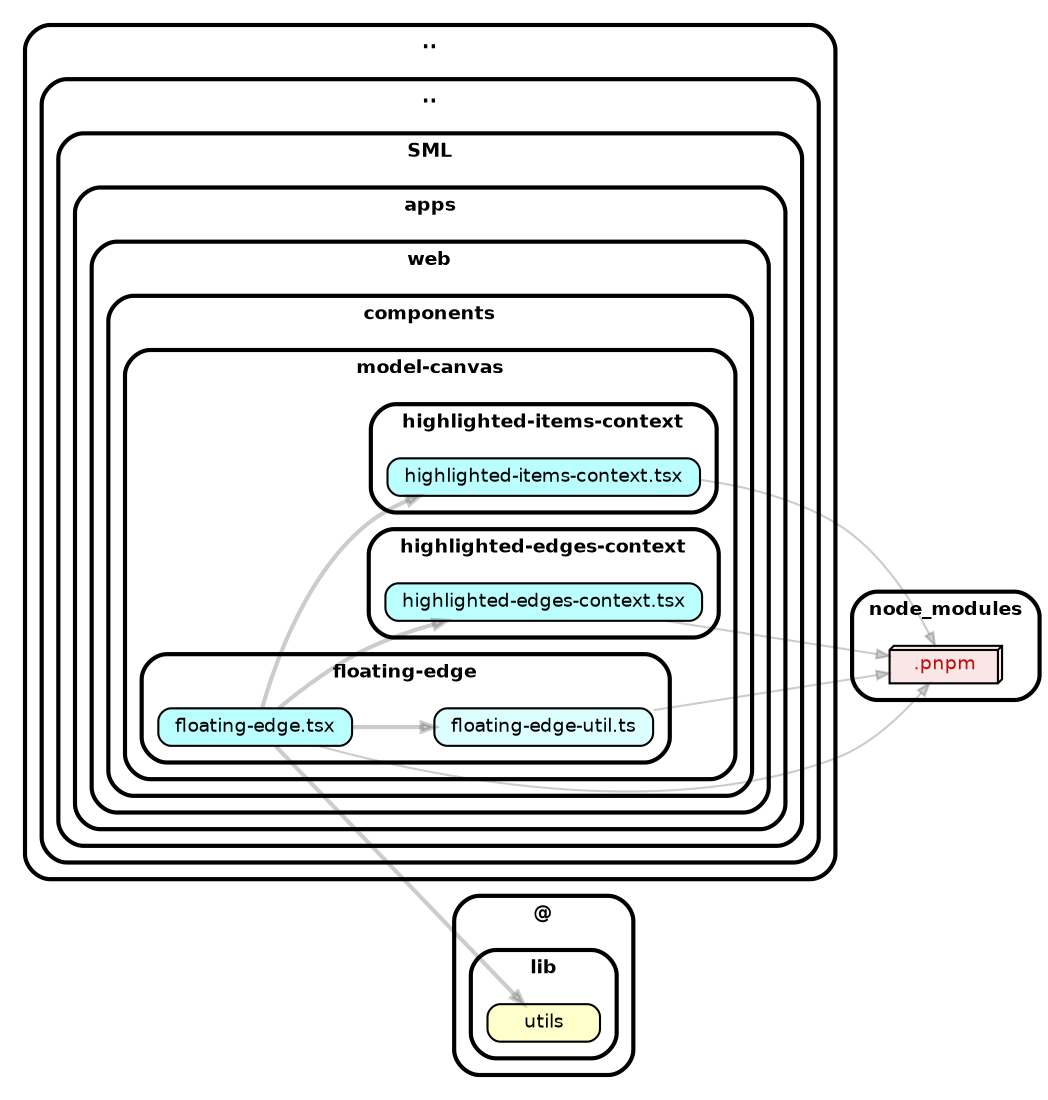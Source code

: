 strict digraph "dependency-cruiser output"{
    rankdir="LR" splines="true" overlap="false" nodesep="0.16" ranksep="0.18" fontname="Helvetica-bold" fontsize="9" style="rounded,bold,filled" fillcolor="#ffffff" compound="true"
    node [shape="box" style="rounded, filled" height="0.2" color="black" fillcolor="#ffffcc" fontcolor="black" fontname="Helvetica" fontsize="9"]
    edge [arrowhead="normal" arrowsize="0.6" penwidth="2.0" color="#00000033" fontname="Helvetica" fontsize="9"]

    subgraph "cluster_.." {label=".." subgraph "cluster_../.." {label=".." subgraph "cluster_../../SML" {label="SML" subgraph "cluster_../../SML/apps" {label="apps" subgraph "cluster_../../SML/apps/web" {label="web" subgraph "cluster_../../SML/apps/web/components" {label="components" subgraph "cluster_../../SML/apps/web/components/model-canvas" {label="model-canvas" subgraph "cluster_../../SML/apps/web/components/model-canvas/floating-edge" {label="floating-edge" "../../SML/apps/web/components/model-canvas/floating-edge/floating-edge-util.ts" [label=<floating-edge-util.ts> tooltip="floating-edge-util.ts" URL="../../SML/apps/web/components/model-canvas/floating-edge/floating-edge-util.ts" fillcolor="#ddfeff"] } } } } } } } }
    "../../SML/apps/web/components/model-canvas/floating-edge/floating-edge-util.ts" -> "node_modules/.pnpm" [penwidth="1.0"]
    subgraph "cluster_.." {label=".." subgraph "cluster_../.." {label=".." subgraph "cluster_../../SML" {label="SML" subgraph "cluster_../../SML/apps" {label="apps" subgraph "cluster_../../SML/apps/web" {label="web" subgraph "cluster_../../SML/apps/web/components" {label="components" subgraph "cluster_../../SML/apps/web/components/model-canvas" {label="model-canvas" subgraph "cluster_../../SML/apps/web/components/model-canvas/floating-edge" {label="floating-edge" "../../SML/apps/web/components/model-canvas/floating-edge/floating-edge.tsx" [label=<floating-edge.tsx> tooltip="floating-edge.tsx" URL="../../SML/apps/web/components/model-canvas/floating-edge/floating-edge.tsx" fillcolor="#bbfeff"] } } } } } } } }
    "../../SML/apps/web/components/model-canvas/floating-edge/floating-edge.tsx" -> "../../SML/apps/web/components/model-canvas/highlighted-edges-context/highlighted-edges-context.tsx"
    "../../SML/apps/web/components/model-canvas/floating-edge/floating-edge.tsx" -> "../../SML/apps/web/components/model-canvas/highlighted-items-context/highlighted-items-context.tsx"
    "../../SML/apps/web/components/model-canvas/floating-edge/floating-edge.tsx" -> "../../SML/apps/web/components/model-canvas/floating-edge/floating-edge-util.ts"
    "../../SML/apps/web/components/model-canvas/floating-edge/floating-edge.tsx" -> "@/lib/utils"
    "../../SML/apps/web/components/model-canvas/floating-edge/floating-edge.tsx" -> "node_modules/.pnpm" [penwidth="1.0"]
    subgraph "cluster_.." {label=".." subgraph "cluster_../.." {label=".." subgraph "cluster_../../SML" {label="SML" subgraph "cluster_../../SML/apps" {label="apps" subgraph "cluster_../../SML/apps/web" {label="web" subgraph "cluster_../../SML/apps/web/components" {label="components" subgraph "cluster_../../SML/apps/web/components/model-canvas" {label="model-canvas" subgraph "cluster_../../SML/apps/web/components/model-canvas/highlighted-edges-context" {label="highlighted-edges-context" "../../SML/apps/web/components/model-canvas/highlighted-edges-context/highlighted-edges-context.tsx" [label=<highlighted-edges-context.tsx> tooltip="highlighted-edges-context.tsx" URL="../../SML/apps/web/components/model-canvas/highlighted-edges-context/highlighted-edges-context.tsx" fillcolor="#bbfeff"] } } } } } } } }
    "../../SML/apps/web/components/model-canvas/highlighted-edges-context/highlighted-edges-context.tsx" -> "node_modules/.pnpm" [penwidth="1.0"]
    subgraph "cluster_.." {label=".." subgraph "cluster_../.." {label=".." subgraph "cluster_../../SML" {label="SML" subgraph "cluster_../../SML/apps" {label="apps" subgraph "cluster_../../SML/apps/web" {label="web" subgraph "cluster_../../SML/apps/web/components" {label="components" subgraph "cluster_../../SML/apps/web/components/model-canvas" {label="model-canvas" subgraph "cluster_../../SML/apps/web/components/model-canvas/highlighted-items-context" {label="highlighted-items-context" "../../SML/apps/web/components/model-canvas/highlighted-items-context/highlighted-items-context.tsx" [label=<highlighted-items-context.tsx> tooltip="highlighted-items-context.tsx" URL="../../SML/apps/web/components/model-canvas/highlighted-items-context/highlighted-items-context.tsx" fillcolor="#bbfeff"] } } } } } } } }
    "../../SML/apps/web/components/model-canvas/highlighted-items-context/highlighted-items-context.tsx" -> "node_modules/.pnpm" [penwidth="1.0"]
    subgraph "cluster_@" {label="@" subgraph "cluster_@/lib" {label="lib" "@/lib/utils" [label=<utils> tooltip="utils" ] } }
    subgraph "cluster_node_modules" {label="node_modules" "node_modules/.pnpm" [label=<.pnpm> tooltip=".pnpm" URL="https://www.npmjs.com/package/.pnpm" shape="box3d" fillcolor="#c40b0a1a" fontcolor="#c40b0a"] }
}
